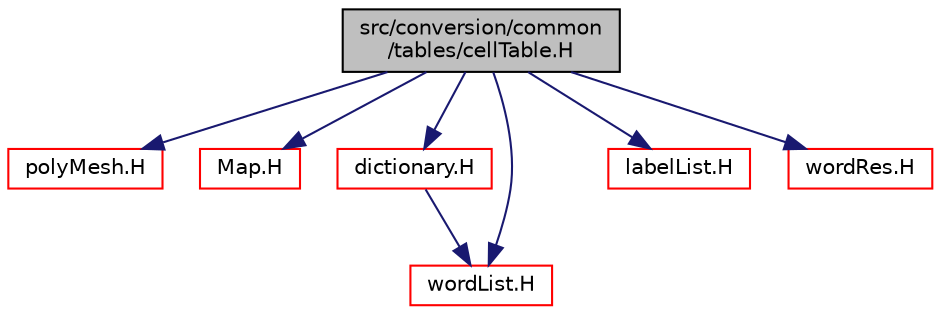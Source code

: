 digraph "src/conversion/common/tables/cellTable.H"
{
  bgcolor="transparent";
  edge [fontname="Helvetica",fontsize="10",labelfontname="Helvetica",labelfontsize="10"];
  node [fontname="Helvetica",fontsize="10",shape=record];
  Node1 [label="src/conversion/common\l/tables/cellTable.H",height=0.2,width=0.4,color="black", fillcolor="grey75", style="filled" fontcolor="black"];
  Node1 -> Node2 [color="midnightblue",fontsize="10",style="solid",fontname="Helvetica"];
  Node2 [label="polyMesh.H",height=0.2,width=0.4,color="red",URL="$polyMesh_8H.html"];
  Node1 -> Node3 [color="midnightblue",fontsize="10",style="solid",fontname="Helvetica"];
  Node3 [label="Map.H",height=0.2,width=0.4,color="red",URL="$Map_8H.html"];
  Node1 -> Node4 [color="midnightblue",fontsize="10",style="solid",fontname="Helvetica"];
  Node4 [label="dictionary.H",height=0.2,width=0.4,color="red",URL="$dictionary_8H.html"];
  Node4 -> Node5 [color="midnightblue",fontsize="10",style="solid",fontname="Helvetica"];
  Node5 [label="wordList.H",height=0.2,width=0.4,color="red",URL="$wordList_8H.html"];
  Node1 -> Node6 [color="midnightblue",fontsize="10",style="solid",fontname="Helvetica"];
  Node6 [label="labelList.H",height=0.2,width=0.4,color="red",URL="$labelList_8H.html"];
  Node1 -> Node5 [color="midnightblue",fontsize="10",style="solid",fontname="Helvetica"];
  Node1 -> Node7 [color="midnightblue",fontsize="10",style="solid",fontname="Helvetica"];
  Node7 [label="wordRes.H",height=0.2,width=0.4,color="red",URL="$wordRes_8H.html"];
}
